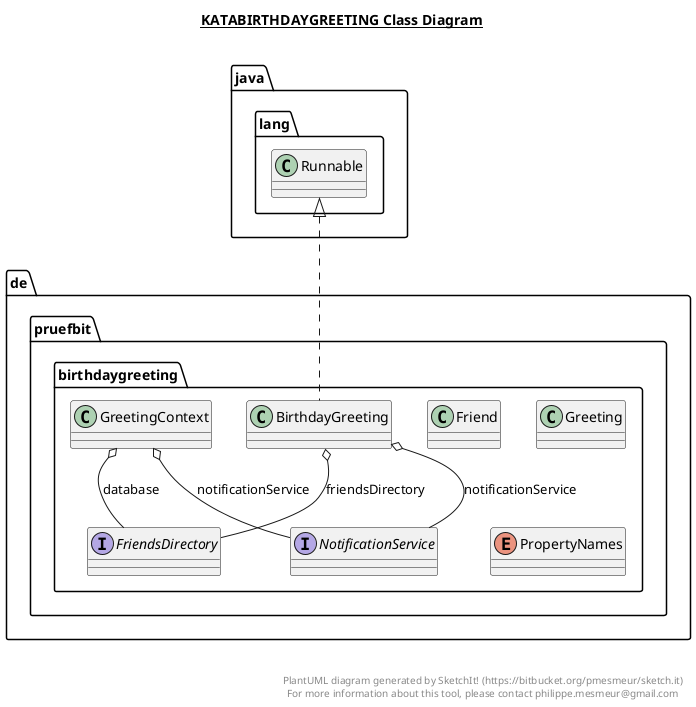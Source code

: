 @startuml

title __KATABIRTHDAYGREETING Class Diagram__\n

  namespace de.pruefbit.birthdaygreeting {
    class de.pruefbit.birthdaygreeting.BirthdayGreeting {
    }
  }
  

  namespace de.pruefbit.birthdaygreeting {
    class de.pruefbit.birthdaygreeting.Friend {
    }
  }
  

  namespace de.pruefbit.birthdaygreeting {
    interface de.pruefbit.birthdaygreeting.FriendsDirectory {
    }
  }
  

  namespace de.pruefbit.birthdaygreeting {
    class de.pruefbit.birthdaygreeting.Greeting {
    }
  }
  

  namespace de.pruefbit.birthdaygreeting {
    class de.pruefbit.birthdaygreeting.GreetingContext {
    }
  }
  

  namespace de.pruefbit.birthdaygreeting {
    interface de.pruefbit.birthdaygreeting.NotificationService {
    }
  }
  

  namespace de.pruefbit.birthdaygreeting {
    enum PropertyNames {
    }
  }
  

  de.pruefbit.birthdaygreeting.BirthdayGreeting .up.|> java.lang.Runnable
  de.pruefbit.birthdaygreeting.BirthdayGreeting o-- de.pruefbit.birthdaygreeting.FriendsDirectory : friendsDirectory
  de.pruefbit.birthdaygreeting.BirthdayGreeting o-- de.pruefbit.birthdaygreeting.NotificationService : notificationService
  de.pruefbit.birthdaygreeting.GreetingContext o-- de.pruefbit.birthdaygreeting.FriendsDirectory : database
  de.pruefbit.birthdaygreeting.GreetingContext o-- de.pruefbit.birthdaygreeting.NotificationService : notificationService


right footer


PlantUML diagram generated by SketchIt! (https://bitbucket.org/pmesmeur/sketch.it)
For more information about this tool, please contact philippe.mesmeur@gmail.com
endfooter

@enduml
